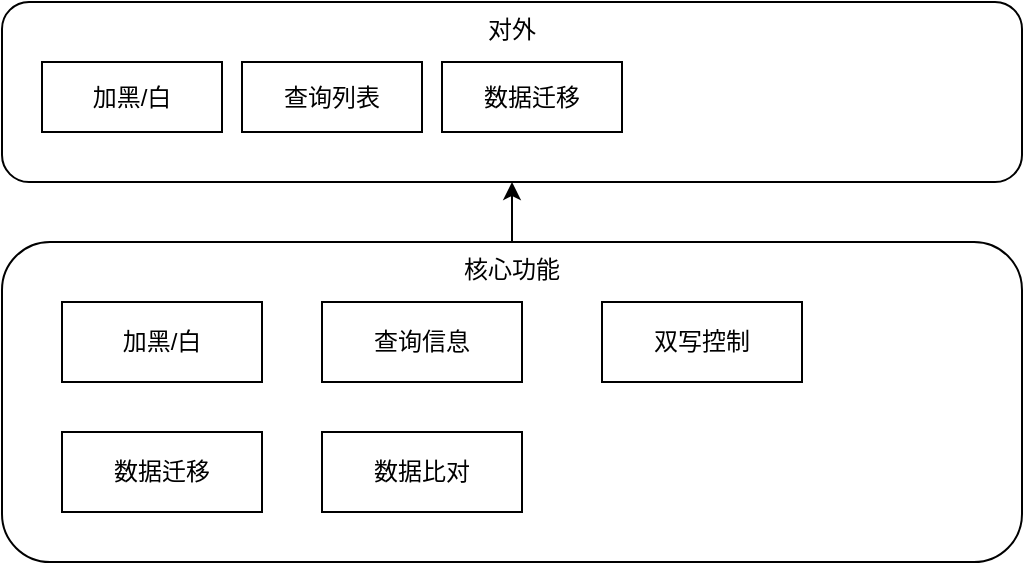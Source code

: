<mxfile version="21.6.5" type="github">
  <diagram name="第 1 页" id="J0wDb5LOhFrOmeh5foII">
    <mxGraphModel dx="1434" dy="796" grid="1" gridSize="10" guides="1" tooltips="1" connect="1" arrows="1" fold="1" page="1" pageScale="1" pageWidth="827" pageHeight="1169" math="0" shadow="0">
      <root>
        <mxCell id="0" />
        <mxCell id="1" parent="0" />
        <mxCell id="7xZ_5i5Cm7x34CqW2UKj-3" value="对外" style="rounded=1;whiteSpace=wrap;html=1;verticalAlign=top;" vertex="1" parent="1">
          <mxGeometry x="170" y="110" width="510" height="90" as="geometry" />
        </mxCell>
        <mxCell id="7xZ_5i5Cm7x34CqW2UKj-2" value="加黑/白" style="rounded=0;whiteSpace=wrap;html=1;verticalAlign=middle;" vertex="1" parent="1">
          <mxGeometry x="190" y="140" width="90" height="35" as="geometry" />
        </mxCell>
        <mxCell id="7xZ_5i5Cm7x34CqW2UKj-4" value="查询列表" style="rounded=0;whiteSpace=wrap;html=1;verticalAlign=middle;" vertex="1" parent="1">
          <mxGeometry x="290" y="140" width="90" height="35" as="geometry" />
        </mxCell>
        <mxCell id="7xZ_5i5Cm7x34CqW2UKj-5" value="数据迁移" style="rounded=0;whiteSpace=wrap;html=1;verticalAlign=middle;" vertex="1" parent="1">
          <mxGeometry x="390" y="140" width="90" height="35" as="geometry" />
        </mxCell>
        <mxCell id="7xZ_5i5Cm7x34CqW2UKj-12" style="edgeStyle=orthogonalEdgeStyle;rounded=0;orthogonalLoop=1;jettySize=auto;html=1;entryX=0.5;entryY=1;entryDx=0;entryDy=0;" edge="1" parent="1" source="7xZ_5i5Cm7x34CqW2UKj-6" target="7xZ_5i5Cm7x34CqW2UKj-3">
          <mxGeometry relative="1" as="geometry" />
        </mxCell>
        <mxCell id="7xZ_5i5Cm7x34CqW2UKj-6" value="核心功能" style="rounded=1;whiteSpace=wrap;html=1;verticalAlign=top;" vertex="1" parent="1">
          <mxGeometry x="170" y="230" width="510" height="160" as="geometry" />
        </mxCell>
        <mxCell id="7xZ_5i5Cm7x34CqW2UKj-7" value="数据迁移" style="rounded=0;whiteSpace=wrap;html=1;" vertex="1" parent="1">
          <mxGeometry x="200" y="325" width="100" height="40" as="geometry" />
        </mxCell>
        <mxCell id="7xZ_5i5Cm7x34CqW2UKj-8" value="加黑/白" style="rounded=0;whiteSpace=wrap;html=1;" vertex="1" parent="1">
          <mxGeometry x="200" y="260" width="100" height="40" as="geometry" />
        </mxCell>
        <mxCell id="7xZ_5i5Cm7x34CqW2UKj-9" value="查询信息" style="rounded=0;whiteSpace=wrap;html=1;" vertex="1" parent="1">
          <mxGeometry x="330" y="260" width="100" height="40" as="geometry" />
        </mxCell>
        <mxCell id="7xZ_5i5Cm7x34CqW2UKj-10" value="数据比对" style="rounded=0;whiteSpace=wrap;html=1;" vertex="1" parent="1">
          <mxGeometry x="330" y="325" width="100" height="40" as="geometry" />
        </mxCell>
        <mxCell id="7xZ_5i5Cm7x34CqW2UKj-11" value="双写控制" style="rounded=0;whiteSpace=wrap;html=1;" vertex="1" parent="1">
          <mxGeometry x="470" y="260" width="100" height="40" as="geometry" />
        </mxCell>
      </root>
    </mxGraphModel>
  </diagram>
</mxfile>
